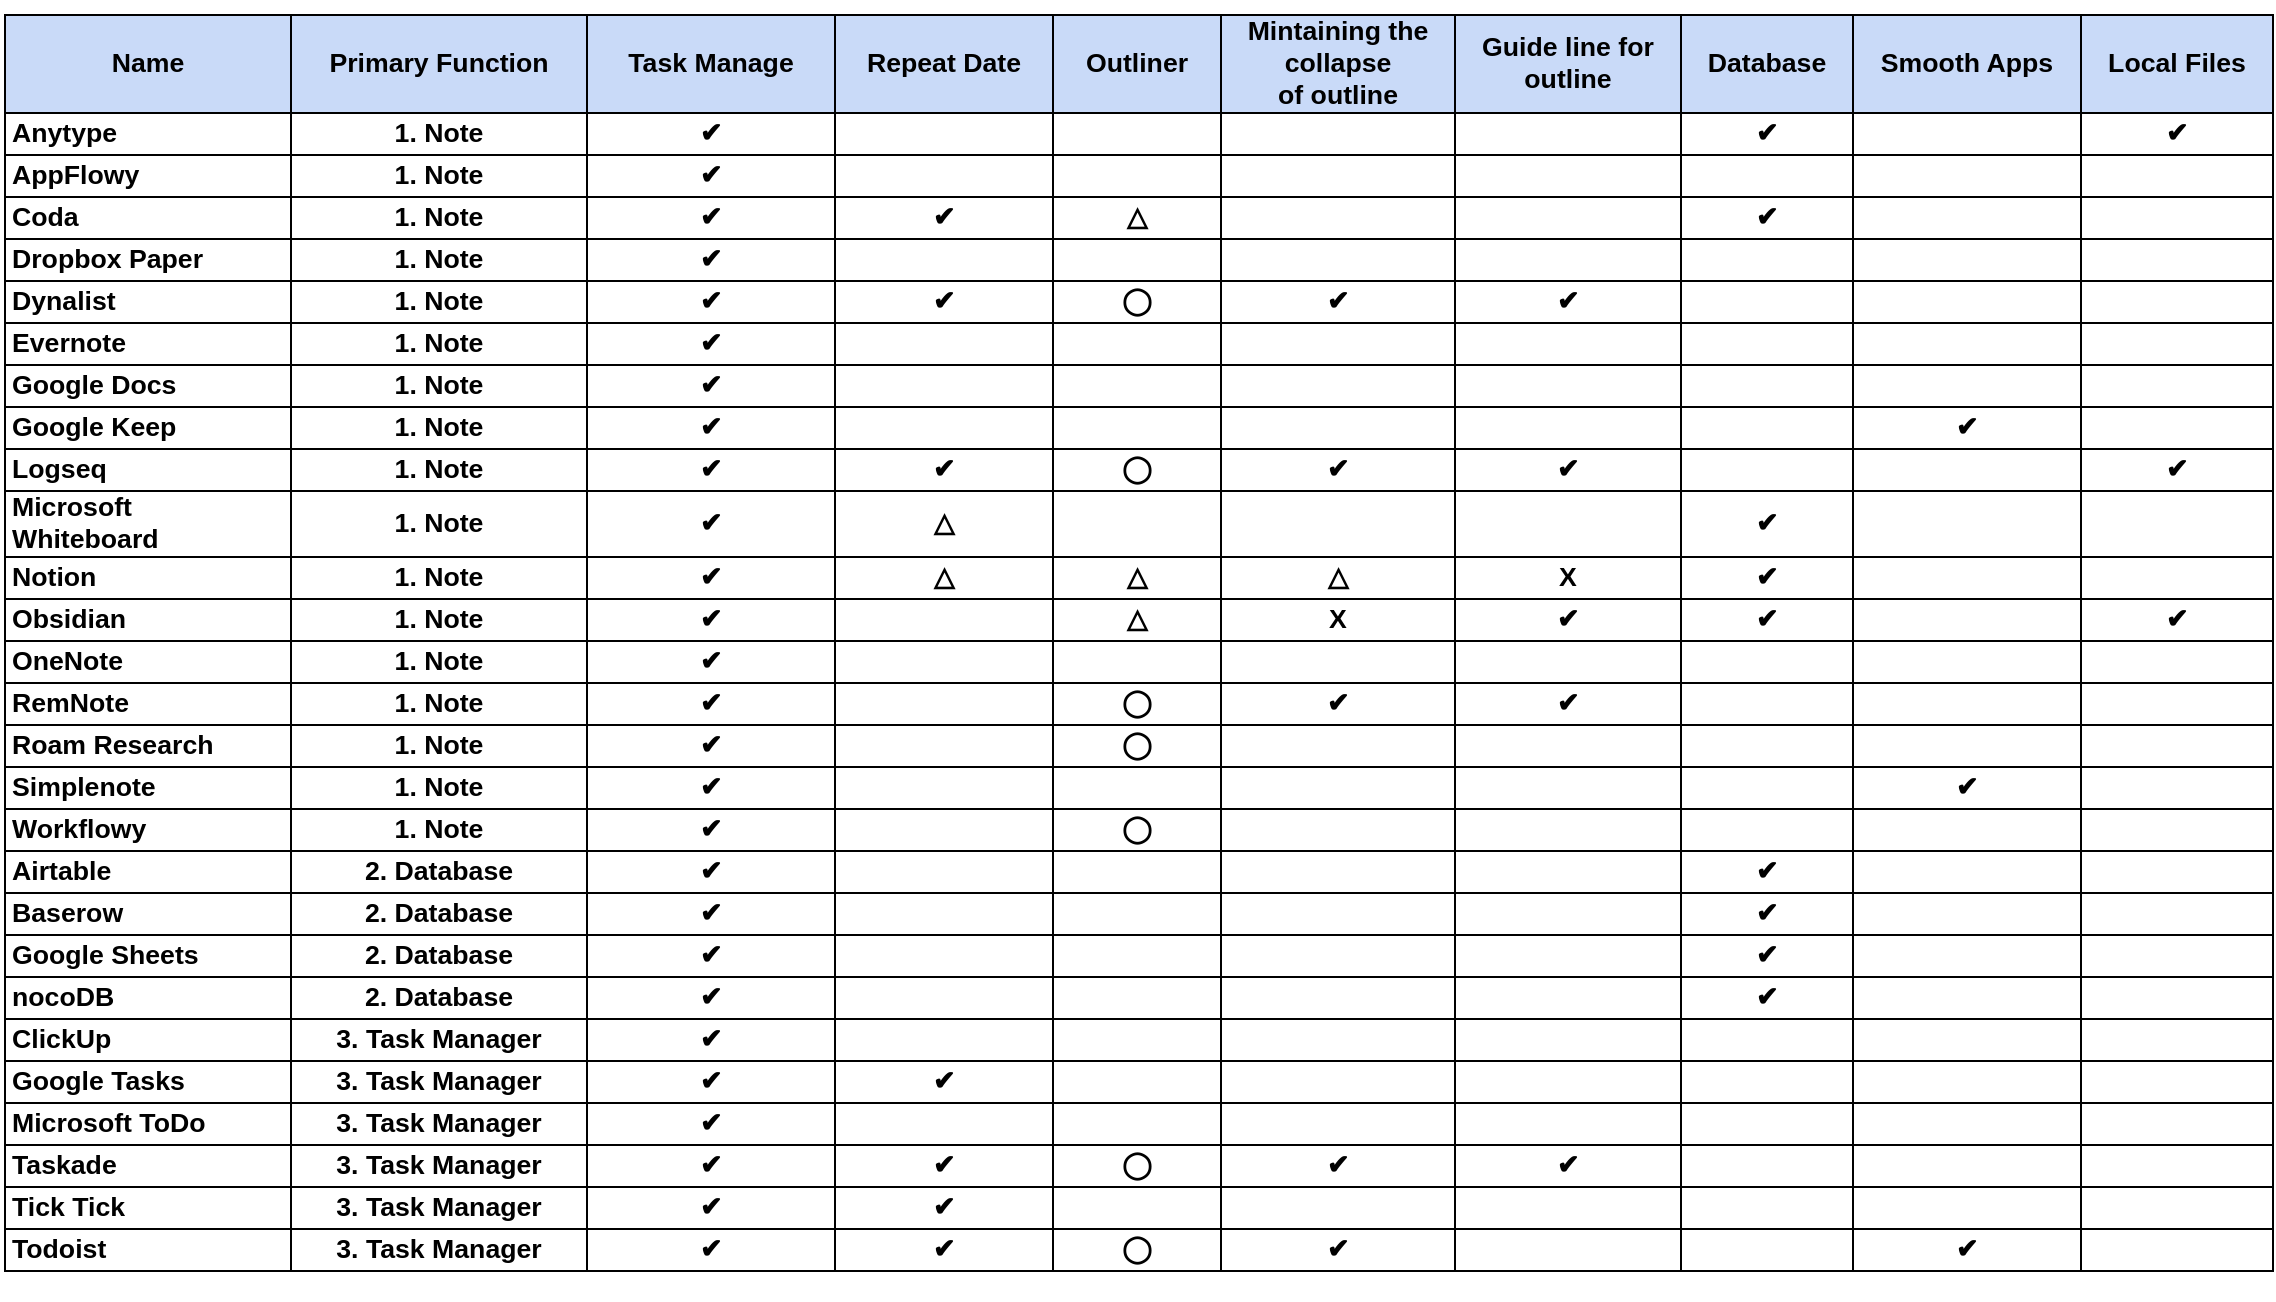 <mxfile>
    <diagram id="LgIXHGWLZbaSbkNVQn-k" name="Page-1">
        <mxGraphModel dx="3465" dy="1948" grid="1" gridSize="10" guides="1" tooltips="1" connect="1" arrows="1" fold="1" page="1" pageScale="1" pageWidth="1169" pageHeight="827" background="#ffffff" math="0" shadow="0">
            <root>
                <mxCell id="0"/>
                <mxCell id="1" parent="0"/>
                <mxCell id="6" value="&lt;table data-sheets-baot=&quot;1&quot; data-sheets-root=&quot;1&quot; style=&quot;table-layout:fixed;font-size:10pt;font-family:Arial;width:0px;border-collapse:collapse;border:none&quot; border=&quot;1&quot; dir=&quot;ltr&quot; cellpadding=&quot;0&quot; cellspacing=&quot;0&quot; xmlns=&quot;http://www.w3.org/1999/xhtml&quot;&gt;&lt;colgroup&gt;&lt;col width=&quot;143&quot;&gt;&lt;col width=&quot;148&quot;&gt;&lt;col width=&quot;124&quot;&gt;&lt;col width=&quot;109&quot;&gt;&lt;col width=&quot;84&quot;&gt;&lt;col width=&quot;117&quot;&gt;&lt;col width=&quot;113&quot;&gt;&lt;col width=&quot;86&quot;&gt;&lt;col width=&quot;114&quot;&gt;&lt;col width=&quot;96&quot;&gt;&lt;/colgroup&gt;&lt;tbody&gt;&lt;tr style=&quot;height:21px;&quot;&gt;&lt;td style=&quot;border-top:1px solid #000000;border-right:1px solid #000000;border-bottom:1px solid #000000;border-left:1px solid #000000;overflow:hidden;padding:0px 3px 0px 3px;vertical-align:middle;background-color:#c9daf8;font-weight:bold;text-align:center;&quot;&gt;Name&lt;/td&gt;&lt;td style=&quot;border-top:1px solid #000000;border-right:1px solid #000000;border-bottom:1px solid #000000;overflow:hidden;padding:0px 3px 0px 3px;vertical-align:middle;background-color:#c9daf8;font-weight:bold;text-align:center;&quot;&gt;Primary Function&lt;/td&gt;&lt;td style=&quot;border-top:1px solid #000000;border-right:1px solid #000000;border-bottom:1px solid #000000;overflow:hidden;padding:0px 3px 0px 3px;vertical-align:middle;background-color:#c9daf8;font-weight:bold;text-align:center;&quot;&gt;Task Manage&lt;/td&gt;&lt;td style=&quot;border-top:1px solid #000000;border-right:1px solid #000000;border-bottom:1px solid #000000;overflow:hidden;padding:0px 3px 0px 3px;vertical-align:middle;background-color:#c9daf8;font-weight:bold;text-align:center;&quot;&gt;Repeat Date&lt;/td&gt;&lt;td style=&quot;border-top:1px solid #000000;border-right:1px solid #000000;border-bottom:1px solid #000000;overflow:hidden;padding:0px 3px 0px 3px;vertical-align:middle;background-color:#c9daf8;font-weight:bold;text-align:center;&quot;&gt;Outliner&lt;/td&gt;&lt;td style=&quot;border-top: 1px solid rgb(0, 0, 0); border-right: 1px solid rgb(0, 0, 0); border-bottom: 1px solid rgb(0, 0, 0); overflow: hidden; padding: 0px 3px; vertical-align: middle; background-color: rgb(201, 218, 248); font-weight: bold; overflow-wrap: break-word; text-align: center;&quot;&gt;Mintaining the collapse&lt;br&gt;of outline&lt;/td&gt;&lt;td style=&quot;border-top: 1px solid rgb(0, 0, 0); border-right: 1px solid rgb(0, 0, 0); border-bottom: 1px solid rgb(0, 0, 0); overflow: hidden; padding: 0px 3px; vertical-align: middle; background-color: rgb(201, 218, 248); font-weight: bold; overflow-wrap: break-word; text-align: center;&quot;&gt;Guide line for outline&lt;/td&gt;&lt;td style=&quot;border-top:1px solid #000000;border-right:1px solid #000000;border-bottom:1px solid #000000;overflow:hidden;padding:0px 3px 0px 3px;vertical-align:middle;background-color:#c9daf8;font-weight:bold;text-align:center;&quot;&gt;Database&lt;/td&gt;&lt;td style=&quot;border-top:1px solid #000000;border-right:1px solid #000000;border-bottom:1px solid #000000;overflow:hidden;padding:0px 3px 0px 3px;vertical-align:middle;background-color:#c9daf8;font-weight:bold;text-align:center;&quot;&gt;Smooth Apps&lt;/td&gt;&lt;td style=&quot;border-top:1px solid #000000;border-right:1px solid #000000;border-bottom:1px solid #000000;overflow:hidden;padding:0px 3px 0px 3px;vertical-align:middle;background-color:#c9daf8;font-weight:bold;text-align:center;&quot;&gt;Local Files&lt;/td&gt;&lt;/tr&gt;&lt;tr style=&quot;height:21px;&quot;&gt;&lt;td style=&quot;border-right:1px solid #000000;border-bottom:1px solid #000000;border-left:1px solid #000000;overflow:hidden;padding:0px 3px 0px 3px;vertical-align:middle;font-weight:bold;&quot;&gt;Anytype&lt;/td&gt;&lt;td style=&quot;border-right:1px solid #000000;border-bottom:1px solid #000000;overflow:hidden;padding:0px 3px 0px 3px;vertical-align:middle;font-weight:bold;text-align:center;&quot;&gt;1. Note&lt;/td&gt;&lt;td style=&quot;border-right:1px solid #000000;border-bottom:1px solid #000000;overflow:hidden;padding:0px 3px 0px 3px;vertical-align:middle;font-weight:bold;text-align:center;&quot;&gt;✔&lt;/td&gt;&lt;td style=&quot;border-right:1px solid #000000;border-bottom:1px solid #000000;overflow:hidden;padding:0px 3px 0px 3px;vertical-align:middle;&quot;&gt;&lt;/td&gt;&lt;td style=&quot;border-right:1px solid #000000;border-bottom:1px solid #000000;overflow:hidden;padding:0px 3px 0px 3px;vertical-align:middle;&quot;&gt;&lt;/td&gt;&lt;td style=&quot;border-right:1px solid #000000;border-bottom:1px solid #000000;overflow:hidden;padding:0px 3px 0px 3px;vertical-align:middle;&quot;&gt;&lt;/td&gt;&lt;td style=&quot;border-right:1px solid #000000;border-bottom:1px solid #000000;overflow:hidden;padding:0px 3px 0px 3px;vertical-align:middle;&quot;&gt;&lt;/td&gt;&lt;td style=&quot;border-right:1px solid #000000;border-bottom:1px solid #000000;overflow:hidden;padding:0px 3px 0px 3px;vertical-align:middle;font-weight:bold;text-align:center;&quot;&gt;✔&lt;/td&gt;&lt;td style=&quot;border-right:1px solid #000000;border-bottom:1px solid #000000;overflow:hidden;padding:0px 3px 0px 3px;vertical-align:middle;&quot;&gt;&lt;/td&gt;&lt;td style=&quot;border-right:1px solid #000000;border-bottom:1px solid #000000;overflow:hidden;padding:0px 3px 0px 3px;vertical-align:middle;font-weight:bold;text-align:center;&quot;&gt;✔&lt;/td&gt;&lt;/tr&gt;&lt;tr style=&quot;height:21px;&quot;&gt;&lt;td style=&quot;border-right:1px solid #000000;border-bottom:1px solid #000000;border-left:1px solid #000000;overflow:hidden;padding:0px 3px 0px 3px;vertical-align:middle;font-weight:bold;&quot;&gt;AppFlowy&lt;/td&gt;&lt;td style=&quot;border-right:1px solid #000000;border-bottom:1px solid #000000;overflow:hidden;padding:0px 3px 0px 3px;vertical-align:middle;font-weight:bold;text-align:center;&quot;&gt;1. Note&lt;/td&gt;&lt;td style=&quot;border-right:1px solid #000000;border-bottom:1px solid #000000;overflow:hidden;padding:0px 3px 0px 3px;vertical-align:middle;font-weight:bold;text-align:center;&quot;&gt;✔&lt;/td&gt;&lt;td style=&quot;border-right:1px solid #000000;border-bottom:1px solid #000000;overflow:hidden;padding:0px 3px 0px 3px;vertical-align:middle;&quot;&gt;&lt;/td&gt;&lt;td style=&quot;border-right:1px solid #000000;border-bottom:1px solid #000000;overflow:hidden;padding:0px 3px 0px 3px;vertical-align:middle;&quot;&gt;&lt;/td&gt;&lt;td style=&quot;border-right:1px solid #000000;border-bottom:1px solid #000000;overflow:hidden;padding:0px 3px 0px 3px;vertical-align:middle;&quot;&gt;&lt;/td&gt;&lt;td style=&quot;border-right:1px solid #000000;border-bottom:1px solid #000000;overflow:hidden;padding:0px 3px 0px 3px;vertical-align:middle;&quot;&gt;&lt;/td&gt;&lt;td style=&quot;border-right:1px solid #000000;border-bottom:1px solid #000000;overflow:hidden;padding:0px 3px 0px 3px;vertical-align:middle;&quot;&gt;&lt;/td&gt;&lt;td style=&quot;border-right:1px solid #000000;border-bottom:1px solid #000000;overflow:hidden;padding:0px 3px 0px 3px;vertical-align:middle;&quot;&gt;&lt;/td&gt;&lt;td style=&quot;border-right:1px solid #000000;border-bottom:1px solid #000000;overflow:hidden;padding:0px 3px 0px 3px;vertical-align:middle;&quot;&gt;&lt;/td&gt;&lt;/tr&gt;&lt;tr style=&quot;height:21px;&quot;&gt;&lt;td style=&quot;border-right:1px solid #000000;border-bottom:1px solid #000000;border-left:1px solid #000000;overflow:hidden;padding:0px 3px 0px 3px;vertical-align:middle;font-weight:bold;&quot;&gt;Coda&lt;/td&gt;&lt;td style=&quot;border-right:1px solid #000000;border-bottom:1px solid #000000;overflow:hidden;padding:0px 3px 0px 3px;vertical-align:middle;font-weight:bold;text-align:center;&quot;&gt;1. Note&lt;/td&gt;&lt;td style=&quot;border-right:1px solid #000000;border-bottom:1px solid #000000;overflow:hidden;padding:0px 3px 0px 3px;vertical-align:middle;font-weight:bold;text-align:center;&quot;&gt;✔&lt;/td&gt;&lt;td style=&quot;border-right:1px solid #000000;border-bottom:1px solid #000000;overflow:hidden;padding:0px 3px 0px 3px;vertical-align:middle;font-weight:bold;text-align:center;&quot;&gt;✔&lt;/td&gt;&lt;td style=&quot;border-right:1px solid #000000;border-bottom:1px solid #000000;overflow:hidden;padding:0px 3px 0px 3px;vertical-align:middle;font-weight:bold;text-align:center;&quot;&gt;△&lt;/td&gt;&lt;td style=&quot;border-right:1px solid #000000;border-bottom:1px solid #000000;overflow:hidden;padding:0px 3px 0px 3px;vertical-align:middle;&quot;&gt;&lt;/td&gt;&lt;td style=&quot;border-right:1px solid #000000;border-bottom:1px solid #000000;overflow:hidden;padding:0px 3px 0px 3px;vertical-align:middle;&quot;&gt;&lt;/td&gt;&lt;td style=&quot;border-right:1px solid #000000;border-bottom:1px solid #000000;overflow:hidden;padding:0px 3px 0px 3px;vertical-align:middle;font-weight:bold;text-align:center;&quot;&gt;✔&lt;/td&gt;&lt;td style=&quot;border-right:1px solid #000000;border-bottom:1px solid #000000;overflow:hidden;padding:0px 3px 0px 3px;vertical-align:middle;&quot;&gt;&lt;/td&gt;&lt;td style=&quot;border-right:1px solid #000000;border-bottom:1px solid #000000;overflow:hidden;padding:0px 3px 0px 3px;vertical-align:middle;&quot;&gt;&lt;/td&gt;&lt;/tr&gt;&lt;tr style=&quot;height:21px;&quot;&gt;&lt;td style=&quot;border-right:1px solid #000000;border-bottom:1px solid #000000;border-left:1px solid #000000;overflow:hidden;padding:0px 3px 0px 3px;vertical-align:middle;font-weight:bold;&quot;&gt;Dropbox Paper&lt;/td&gt;&lt;td style=&quot;border-right:1px solid #000000;border-bottom:1px solid #000000;overflow:hidden;padding:0px 3px 0px 3px;vertical-align:middle;font-weight:bold;text-align:center;&quot;&gt;1. Note&lt;/td&gt;&lt;td style=&quot;border-right:1px solid #000000;border-bottom:1px solid #000000;overflow:hidden;padding:0px 3px 0px 3px;vertical-align:middle;font-weight:bold;text-align:center;&quot;&gt;✔&lt;/td&gt;&lt;td style=&quot;border-right:1px solid #000000;border-bottom:1px solid #000000;overflow:hidden;padding:0px 3px 0px 3px;vertical-align:middle;&quot;&gt;&lt;/td&gt;&lt;td style=&quot;border-right:1px solid #000000;border-bottom:1px solid #000000;overflow:hidden;padding:0px 3px 0px 3px;vertical-align:middle;&quot;&gt;&lt;/td&gt;&lt;td style=&quot;border-right:1px solid #000000;border-bottom:1px solid #000000;overflow:hidden;padding:0px 3px 0px 3px;vertical-align:middle;&quot;&gt;&lt;/td&gt;&lt;td style=&quot;border-right:1px solid #000000;border-bottom:1px solid #000000;overflow:hidden;padding:0px 3px 0px 3px;vertical-align:middle;&quot;&gt;&lt;/td&gt;&lt;td style=&quot;border-right:1px solid #000000;border-bottom:1px solid #000000;overflow:hidden;padding:0px 3px 0px 3px;vertical-align:middle;&quot;&gt;&lt;/td&gt;&lt;td style=&quot;border-right:1px solid #000000;border-bottom:1px solid #000000;overflow:hidden;padding:0px 3px 0px 3px;vertical-align:middle;&quot;&gt;&lt;/td&gt;&lt;td style=&quot;border-right:1px solid #000000;border-bottom:1px solid #000000;overflow:hidden;padding:0px 3px 0px 3px;vertical-align:middle;&quot;&gt;&lt;/td&gt;&lt;/tr&gt;&lt;tr style=&quot;height:21px;&quot;&gt;&lt;td style=&quot;border-right:1px solid #000000;border-bottom:1px solid #000000;border-left:1px solid #000000;overflow:hidden;padding:0px 3px 0px 3px;vertical-align:middle;font-weight:bold;&quot;&gt;Dynalist&lt;/td&gt;&lt;td style=&quot;border-right:1px solid #000000;border-bottom:1px solid #000000;overflow:hidden;padding:0px 3px 0px 3px;vertical-align:middle;font-weight:bold;text-align:center;&quot;&gt;1. Note&lt;/td&gt;&lt;td style=&quot;border-right:1px solid #000000;border-bottom:1px solid #000000;overflow:hidden;padding:0px 3px 0px 3px;vertical-align:middle;font-weight:bold;text-align:center;&quot;&gt;✔&lt;/td&gt;&lt;td style=&quot;border-right:1px solid #000000;border-bottom:1px solid #000000;overflow:hidden;padding:0px 3px 0px 3px;vertical-align:middle;font-weight:bold;text-align:center;&quot;&gt;✔&lt;/td&gt;&lt;td style=&quot;border-right:1px solid #000000;border-bottom:1px solid #000000;overflow:hidden;padding:0px 3px 0px 3px;vertical-align:middle;font-weight:bold;text-align:center;&quot;&gt;◯&lt;/td&gt;&lt;td style=&quot;border-right:1px solid #000000;border-bottom:1px solid #000000;overflow:hidden;padding:0px 3px 0px 3px;vertical-align:middle;font-weight:bold;text-align:center;&quot;&gt;✔&lt;/td&gt;&lt;td style=&quot;border-right:1px solid #000000;border-bottom:1px solid #000000;overflow:hidden;padding:0px 3px 0px 3px;vertical-align:middle;font-weight:bold;text-align:center;&quot;&gt;✔&lt;/td&gt;&lt;td style=&quot;border-right:1px solid #000000;border-bottom:1px solid #000000;overflow:hidden;padding:0px 3px 0px 3px;vertical-align:middle;&quot;&gt;&lt;/td&gt;&lt;td style=&quot;border-right:1px solid #000000;border-bottom:1px solid #000000;overflow:hidden;padding:0px 3px 0px 3px;vertical-align:middle;&quot;&gt;&lt;/td&gt;&lt;td style=&quot;border-right:1px solid #000000;border-bottom:1px solid #000000;overflow:hidden;padding:0px 3px 0px 3px;vertical-align:middle;&quot;&gt;&lt;/td&gt;&lt;/tr&gt;&lt;tr style=&quot;height:21px;&quot;&gt;&lt;td style=&quot;border-right:1px solid #000000;border-bottom:1px solid #000000;border-left:1px solid #000000;overflow:hidden;padding:0px 3px 0px 3px;vertical-align:middle;font-weight:bold;&quot;&gt;Evernote&lt;/td&gt;&lt;td style=&quot;border-right:1px solid #000000;border-bottom:1px solid #000000;overflow:hidden;padding:0px 3px 0px 3px;vertical-align:middle;font-weight:bold;text-align:center;&quot;&gt;1. Note&lt;/td&gt;&lt;td style=&quot;border-right:1px solid #000000;border-bottom:1px solid #000000;overflow:hidden;padding:0px 3px 0px 3px;vertical-align:middle;font-weight:bold;text-align:center;&quot;&gt;✔&lt;/td&gt;&lt;td style=&quot;border-right:1px solid #000000;border-bottom:1px solid #000000;overflow:hidden;padding:0px 3px 0px 3px;vertical-align:middle;&quot;&gt;&lt;/td&gt;&lt;td style=&quot;border-right:1px solid #000000;border-bottom:1px solid #000000;overflow:hidden;padding:0px 3px 0px 3px;vertical-align:middle;&quot;&gt;&lt;/td&gt;&lt;td style=&quot;border-right:1px solid #000000;border-bottom:1px solid #000000;overflow:hidden;padding:0px 3px 0px 3px;vertical-align:middle;&quot;&gt;&lt;/td&gt;&lt;td style=&quot;border-right:1px solid #000000;border-bottom:1px solid #000000;overflow:hidden;padding:0px 3px 0px 3px;vertical-align:middle;&quot;&gt;&lt;/td&gt;&lt;td style=&quot;border-right:1px solid #000000;border-bottom:1px solid #000000;overflow:hidden;padding:0px 3px 0px 3px;vertical-align:middle;&quot;&gt;&lt;/td&gt;&lt;td style=&quot;border-right:1px solid #000000;border-bottom:1px solid #000000;overflow:hidden;padding:0px 3px 0px 3px;vertical-align:middle;&quot;&gt;&lt;/td&gt;&lt;td style=&quot;border-right:1px solid #000000;border-bottom:1px solid #000000;overflow:hidden;padding:0px 3px 0px 3px;vertical-align:middle;&quot;&gt;&lt;/td&gt;&lt;/tr&gt;&lt;tr style=&quot;height:21px;&quot;&gt;&lt;td style=&quot;border-right:1px solid #000000;border-bottom:1px solid #000000;border-left:1px solid #000000;overflow:hidden;padding:0px 3px 0px 3px;vertical-align:middle;font-weight:bold;&quot;&gt;Google Docs&lt;/td&gt;&lt;td style=&quot;border-right:1px solid #000000;border-bottom:1px solid #000000;overflow:hidden;padding:0px 3px 0px 3px;vertical-align:middle;font-weight:bold;text-align:center;&quot;&gt;1. Note&lt;/td&gt;&lt;td style=&quot;border-right:1px solid #000000;border-bottom:1px solid #000000;overflow:hidden;padding:0px 3px 0px 3px;vertical-align:middle;font-weight:bold;text-align:center;&quot;&gt;✔&lt;/td&gt;&lt;td style=&quot;border-right:1px solid #000000;border-bottom:1px solid #000000;overflow:hidden;padding:0px 3px 0px 3px;vertical-align:middle;&quot;&gt;&lt;/td&gt;&lt;td style=&quot;border-right:1px solid #000000;border-bottom:1px solid #000000;overflow:hidden;padding:0px 3px 0px 3px;vertical-align:middle;&quot;&gt;&lt;/td&gt;&lt;td style=&quot;border-right:1px solid #000000;border-bottom:1px solid #000000;overflow:hidden;padding:0px 3px 0px 3px;vertical-align:middle;&quot;&gt;&lt;/td&gt;&lt;td style=&quot;border-right:1px solid #000000;border-bottom:1px solid #000000;overflow:hidden;padding:0px 3px 0px 3px;vertical-align:middle;&quot;&gt;&lt;/td&gt;&lt;td style=&quot;border-right:1px solid #000000;border-bottom:1px solid #000000;overflow:hidden;padding:0px 3px 0px 3px;vertical-align:middle;&quot;&gt;&lt;/td&gt;&lt;td style=&quot;border-right:1px solid #000000;border-bottom:1px solid #000000;overflow:hidden;padding:0px 3px 0px 3px;vertical-align:middle;&quot;&gt;&lt;/td&gt;&lt;td style=&quot;border-right:1px solid #000000;border-bottom:1px solid #000000;overflow:hidden;padding:0px 3px 0px 3px;vertical-align:middle;&quot;&gt;&lt;/td&gt;&lt;/tr&gt;&lt;tr style=&quot;height:21px;&quot;&gt;&lt;td style=&quot;border-right:1px solid #000000;border-bottom:1px solid #000000;border-left:1px solid #000000;overflow:hidden;padding:0px 3px 0px 3px;vertical-align:middle;font-weight:bold;&quot;&gt;Google Keep&lt;/td&gt;&lt;td style=&quot;border-right:1px solid #000000;border-bottom:1px solid #000000;overflow:hidden;padding:0px 3px 0px 3px;vertical-align:middle;font-weight:bold;text-align:center;&quot;&gt;1. Note&lt;/td&gt;&lt;td style=&quot;border-right:1px solid #000000;border-bottom:1px solid #000000;overflow:hidden;padding:0px 3px 0px 3px;vertical-align:middle;font-weight:bold;text-align:center;&quot;&gt;✔&lt;/td&gt;&lt;td style=&quot;border-right:1px solid #000000;border-bottom:1px solid #000000;overflow:hidden;padding:0px 3px 0px 3px;vertical-align:middle;&quot;&gt;&lt;/td&gt;&lt;td style=&quot;border-right:1px solid #000000;border-bottom:1px solid #000000;overflow:hidden;padding:0px 3px 0px 3px;vertical-align:middle;&quot;&gt;&lt;/td&gt;&lt;td style=&quot;border-right:1px solid #000000;border-bottom:1px solid #000000;overflow:hidden;padding:0px 3px 0px 3px;vertical-align:middle;&quot;&gt;&lt;/td&gt;&lt;td style=&quot;border-right:1px solid #000000;border-bottom:1px solid #000000;overflow:hidden;padding:0px 3px 0px 3px;vertical-align:middle;&quot;&gt;&lt;/td&gt;&lt;td style=&quot;border-right:1px solid #000000;border-bottom:1px solid #000000;overflow:hidden;padding:0px 3px 0px 3px;vertical-align:middle;&quot;&gt;&lt;/td&gt;&lt;td style=&quot;border-right:1px solid #000000;border-bottom:1px solid #000000;overflow:hidden;padding:0px 3px 0px 3px;vertical-align:middle;font-weight:bold;text-align:center;&quot;&gt;✔&lt;/td&gt;&lt;td style=&quot;border-right:1px solid #000000;border-bottom:1px solid #000000;overflow:hidden;padding:0px 3px 0px 3px;vertical-align:middle;&quot;&gt;&lt;/td&gt;&lt;/tr&gt;&lt;tr style=&quot;height:21px;&quot;&gt;&lt;td style=&quot;border-right:1px solid #000000;border-bottom:1px solid #000000;border-left:1px solid #000000;overflow:hidden;padding:0px 3px 0px 3px;vertical-align:middle;font-weight:bold;&quot;&gt;Logseq&lt;/td&gt;&lt;td style=&quot;border-right:1px solid #000000;border-bottom:1px solid #000000;overflow:hidden;padding:0px 3px 0px 3px;vertical-align:middle;font-weight:bold;text-align:center;&quot;&gt;1. Note&lt;/td&gt;&lt;td style=&quot;border-right:1px solid #000000;border-bottom:1px solid #000000;overflow:hidden;padding:0px 3px 0px 3px;vertical-align:middle;font-weight:bold;text-align:center;&quot;&gt;✔&lt;/td&gt;&lt;td style=&quot;border-right:1px solid #000000;border-bottom:1px solid #000000;overflow:hidden;padding:0px 3px 0px 3px;vertical-align:middle;font-weight:bold;text-align:center;&quot;&gt;✔&lt;/td&gt;&lt;td style=&quot;border-right:1px solid #000000;border-bottom:1px solid #000000;overflow:hidden;padding:0px 3px 0px 3px;vertical-align:middle;font-weight:bold;text-align:center;&quot;&gt;◯&lt;/td&gt;&lt;td style=&quot;border-right:1px solid #000000;border-bottom:1px solid #000000;overflow:hidden;padding:0px 3px 0px 3px;vertical-align:middle;font-weight:bold;text-align:center;&quot;&gt;✔&lt;/td&gt;&lt;td style=&quot;border-right:1px solid #000000;border-bottom:1px solid #000000;overflow:hidden;padding:0px 3px 0px 3px;vertical-align:middle;font-weight:bold;text-align:center;&quot;&gt;✔&lt;/td&gt;&lt;td style=&quot;border-right:1px solid #000000;border-bottom:1px solid #000000;overflow:hidden;padding:0px 3px 0px 3px;vertical-align:middle;&quot;&gt;&lt;/td&gt;&lt;td style=&quot;border-right:1px solid #000000;border-bottom:1px solid #000000;overflow:hidden;padding:0px 3px 0px 3px;vertical-align:middle;&quot;&gt;&lt;/td&gt;&lt;td style=&quot;border-right:1px solid #000000;border-bottom:1px solid #000000;overflow:hidden;padding:0px 3px 0px 3px;vertical-align:middle;font-weight:bold;text-align:center;&quot;&gt;✔&lt;/td&gt;&lt;/tr&gt;&lt;tr style=&quot;height:21px;&quot;&gt;&lt;td style=&quot;border-right:1px solid #000000;border-bottom:1px solid #000000;border-left:1px solid #000000;overflow:hidden;padding:0px 3px 0px 3px;vertical-align:middle;font-weight:bold;&quot;&gt;Microsoft Whiteboard&lt;/td&gt;&lt;td style=&quot;border-right:1px solid #000000;border-bottom:1px solid #000000;overflow:hidden;padding:0px 3px 0px 3px;vertical-align:middle;font-weight:bold;text-align:center;&quot;&gt;1. Note&lt;/td&gt;&lt;td style=&quot;border-right:1px solid #000000;border-bottom:1px solid #000000;overflow:hidden;padding:0px 3px 0px 3px;vertical-align:middle;font-weight:bold;text-align:center;&quot;&gt;✔&lt;/td&gt;&lt;td style=&quot;border-right:1px solid #000000;border-bottom:1px solid #000000;overflow:hidden;padding:0px 3px 0px 3px;vertical-align:middle;font-weight:bold;text-align:center;&quot;&gt;△&lt;/td&gt;&lt;td style=&quot;border-right:1px solid #000000;border-bottom:1px solid #000000;overflow:hidden;padding:0px 3px 0px 3px;vertical-align:middle;&quot;&gt;&lt;/td&gt;&lt;td style=&quot;border-right:1px solid #000000;border-bottom:1px solid #000000;overflow:hidden;padding:0px 3px 0px 3px;vertical-align:middle;&quot;&gt;&lt;/td&gt;&lt;td style=&quot;border-right:1px solid #000000;border-bottom:1px solid #000000;overflow:hidden;padding:0px 3px 0px 3px;vertical-align:middle;&quot;&gt;&lt;/td&gt;&lt;td style=&quot;border-right:1px solid #000000;border-bottom:1px solid #000000;overflow:hidden;padding:0px 3px 0px 3px;vertical-align:middle;font-weight:bold;text-align:center;&quot;&gt;✔&lt;/td&gt;&lt;td style=&quot;border-right:1px solid #000000;border-bottom:1px solid #000000;overflow:hidden;padding:0px 3px 0px 3px;vertical-align:middle;&quot;&gt;&lt;/td&gt;&lt;td style=&quot;border-right:1px solid #000000;border-bottom:1px solid #000000;overflow:hidden;padding:0px 3px 0px 3px;vertical-align:middle;&quot;&gt;&lt;/td&gt;&lt;/tr&gt;&lt;tr style=&quot;height:21px;&quot;&gt;&lt;td style=&quot;border-right:1px solid #000000;border-bottom:1px solid #000000;border-left:1px solid #000000;overflow:hidden;padding:0px 3px 0px 3px;vertical-align:middle;font-weight:bold;&quot;&gt;Notion&lt;/td&gt;&lt;td style=&quot;border-right:1px solid #000000;border-bottom:1px solid #000000;overflow:hidden;padding:0px 3px 0px 3px;vertical-align:middle;font-weight:bold;text-align:center;&quot;&gt;1. Note&lt;/td&gt;&lt;td style=&quot;border-right:1px solid #000000;border-bottom:1px solid #000000;overflow:hidden;padding:0px 3px 0px 3px;vertical-align:middle;font-weight:bold;text-align:center;&quot;&gt;✔&lt;/td&gt;&lt;td style=&quot;border-right:1px solid #000000;border-bottom:1px solid #000000;overflow:hidden;padding:0px 3px 0px 3px;vertical-align:middle;font-weight:bold;text-align:center;&quot;&gt;△&lt;/td&gt;&lt;td style=&quot;border-right:1px solid #000000;border-bottom:1px solid #000000;overflow:hidden;padding:0px 3px 0px 3px;vertical-align:middle;font-weight:bold;text-align:center;&quot;&gt;△&lt;/td&gt;&lt;td style=&quot;border-right:1px solid #000000;border-bottom:1px solid #000000;overflow:hidden;padding:0px 3px 0px 3px;vertical-align:middle;font-weight:bold;text-align:center;&quot;&gt;△&lt;/td&gt;&lt;td style=&quot;border-right:1px solid #000000;border-bottom:1px solid #000000;overflow:hidden;padding:0px 3px 0px 3px;vertical-align:middle;font-weight:bold;text-align:center;&quot;&gt;X&lt;/td&gt;&lt;td style=&quot;border-right:1px solid #000000;border-bottom:1px solid #000000;overflow:hidden;padding:0px 3px 0px 3px;vertical-align:middle;font-weight:bold;text-align:center;&quot;&gt;✔&lt;/td&gt;&lt;td style=&quot;border-right:1px solid #000000;border-bottom:1px solid #000000;overflow:hidden;padding:0px 3px 0px 3px;vertical-align:middle;&quot;&gt;&lt;/td&gt;&lt;td style=&quot;border-right:1px solid #000000;border-bottom:1px solid #000000;overflow:hidden;padding:0px 3px 0px 3px;vertical-align:middle;&quot;&gt;&lt;/td&gt;&lt;/tr&gt;&lt;tr style=&quot;height:21px;&quot;&gt;&lt;td style=&quot;border-right:1px solid #000000;border-bottom:1px solid #000000;border-left:1px solid #000000;overflow:hidden;padding:0px 3px 0px 3px;vertical-align:middle;font-weight:bold;&quot;&gt;Obsidian&lt;/td&gt;&lt;td style=&quot;border-right:1px solid #000000;border-bottom:1px solid #000000;overflow:hidden;padding:0px 3px 0px 3px;vertical-align:middle;font-weight:bold;text-align:center;&quot;&gt;1. Note&lt;/td&gt;&lt;td style=&quot;border-right:1px solid #000000;border-bottom:1px solid #000000;overflow:hidden;padding:0px 3px 0px 3px;vertical-align:middle;font-weight:bold;text-align:center;&quot;&gt;✔&lt;/td&gt;&lt;td style=&quot;border-right:1px solid #000000;border-bottom:1px solid #000000;overflow:hidden;padding:0px 3px 0px 3px;vertical-align:middle;&quot;&gt;&lt;/td&gt;&lt;td style=&quot;border-right:1px solid #000000;border-bottom:1px solid #000000;overflow:hidden;padding:0px 3px 0px 3px;vertical-align:middle;font-weight:bold;text-align:center;&quot;&gt;△&lt;/td&gt;&lt;td style=&quot;border-right:1px solid #000000;border-bottom:1px solid #000000;overflow:hidden;padding:0px 3px 0px 3px;vertical-align:middle;font-weight:bold;text-align:center;&quot;&gt;X&lt;/td&gt;&lt;td style=&quot;border-right:1px solid #000000;border-bottom:1px solid #000000;overflow:hidden;padding:0px 3px 0px 3px;vertical-align:middle;font-weight:bold;text-align:center;&quot;&gt;✔&lt;/td&gt;&lt;td style=&quot;border-right:1px solid #000000;border-bottom:1px solid #000000;overflow:hidden;padding:0px 3px 0px 3px;vertical-align:middle;font-weight:bold;text-align:center;&quot;&gt;✔&lt;/td&gt;&lt;td style=&quot;border-right:1px solid #000000;border-bottom:1px solid #000000;overflow:hidden;padding:0px 3px 0px 3px;vertical-align:middle;&quot;&gt;&lt;/td&gt;&lt;td style=&quot;border-right:1px solid #000000;border-bottom:1px solid #000000;overflow:hidden;padding:0px 3px 0px 3px;vertical-align:middle;font-weight:bold;text-align:center;&quot;&gt;✔&lt;/td&gt;&lt;/tr&gt;&lt;tr style=&quot;height:21px;&quot;&gt;&lt;td style=&quot;border-right:1px solid #000000;border-bottom:1px solid #000000;border-left:1px solid #000000;overflow:hidden;padding:0px 3px 0px 3px;vertical-align:middle;font-weight:bold;&quot;&gt;OneNote&lt;/td&gt;&lt;td style=&quot;border-right:1px solid #000000;border-bottom:1px solid #000000;overflow:hidden;padding:0px 3px 0px 3px;vertical-align:middle;font-weight:bold;text-align:center;&quot;&gt;1. Note&lt;/td&gt;&lt;td style=&quot;border-right:1px solid #000000;border-bottom:1px solid #000000;overflow:hidden;padding:0px 3px 0px 3px;vertical-align:middle;font-weight:bold;text-align:center;&quot;&gt;✔&lt;/td&gt;&lt;td style=&quot;border-right:1px solid #000000;border-bottom:1px solid #000000;overflow:hidden;padding:0px 3px 0px 3px;vertical-align:middle;&quot;&gt;&lt;/td&gt;&lt;td style=&quot;border-right:1px solid #000000;border-bottom:1px solid #000000;overflow:hidden;padding:0px 3px 0px 3px;vertical-align:middle;&quot;&gt;&lt;/td&gt;&lt;td style=&quot;border-right:1px solid #000000;border-bottom:1px solid #000000;overflow:hidden;padding:0px 3px 0px 3px;vertical-align:middle;&quot;&gt;&lt;/td&gt;&lt;td style=&quot;border-right:1px solid #000000;border-bottom:1px solid #000000;overflow:hidden;padding:0px 3px 0px 3px;vertical-align:middle;&quot;&gt;&lt;/td&gt;&lt;td style=&quot;border-right:1px solid #000000;border-bottom:1px solid #000000;overflow:hidden;padding:0px 3px 0px 3px;vertical-align:middle;&quot;&gt;&lt;/td&gt;&lt;td style=&quot;border-right:1px solid #000000;border-bottom:1px solid #000000;overflow:hidden;padding:0px 3px 0px 3px;vertical-align:middle;&quot;&gt;&lt;/td&gt;&lt;td style=&quot;border-right:1px solid #000000;border-bottom:1px solid #000000;overflow:hidden;padding:0px 3px 0px 3px;vertical-align:middle;&quot;&gt;&lt;/td&gt;&lt;/tr&gt;&lt;tr style=&quot;height:21px;&quot;&gt;&lt;td style=&quot;border-right:1px solid #000000;border-bottom:1px solid #000000;border-left:1px solid #000000;overflow:hidden;padding:0px 3px 0px 3px;vertical-align:middle;font-weight:bold;&quot;&gt;RemNote&lt;/td&gt;&lt;td style=&quot;border-right:1px solid #000000;border-bottom:1px solid #000000;overflow:hidden;padding:0px 3px 0px 3px;vertical-align:middle;font-weight:bold;text-align:center;&quot;&gt;1. Note&lt;/td&gt;&lt;td style=&quot;border-right:1px solid #000000;border-bottom:1px solid #000000;overflow:hidden;padding:0px 3px 0px 3px;vertical-align:middle;font-weight:bold;text-align:center;&quot;&gt;✔&lt;/td&gt;&lt;td style=&quot;border-right:1px solid #000000;border-bottom:1px solid #000000;overflow:hidden;padding:0px 3px 0px 3px;vertical-align:middle;&quot;&gt;&lt;/td&gt;&lt;td style=&quot;border-right:1px solid #000000;border-bottom:1px solid #000000;overflow:hidden;padding:0px 3px 0px 3px;vertical-align:middle;font-weight:bold;text-align:center;&quot;&gt;◯&lt;/td&gt;&lt;td style=&quot;border-right:1px solid #000000;border-bottom:1px solid #000000;overflow:hidden;padding:0px 3px 0px 3px;vertical-align:middle;font-weight:bold;text-align:center;&quot;&gt;✔&lt;/td&gt;&lt;td style=&quot;border-right:1px solid #000000;border-bottom:1px solid #000000;overflow:hidden;padding:0px 3px 0px 3px;vertical-align:middle;font-weight:bold;text-align:center;&quot;&gt;✔&lt;/td&gt;&lt;td style=&quot;border-right:1px solid #000000;border-bottom:1px solid #000000;overflow:hidden;padding:0px 3px 0px 3px;vertical-align:middle;&quot;&gt;&lt;/td&gt;&lt;td style=&quot;border-right:1px solid #000000;border-bottom:1px solid #000000;overflow:hidden;padding:0px 3px 0px 3px;vertical-align:middle;&quot;&gt;&lt;/td&gt;&lt;td style=&quot;border-right:1px solid #000000;border-bottom:1px solid #000000;overflow:hidden;padding:0px 3px 0px 3px;vertical-align:middle;&quot;&gt;&lt;/td&gt;&lt;/tr&gt;&lt;tr style=&quot;height:21px;&quot;&gt;&lt;td style=&quot;border-right:1px solid #000000;border-bottom:1px solid #000000;border-left:1px solid #000000;overflow:hidden;padding:0px 3px 0px 3px;vertical-align:middle;font-weight:bold;&quot;&gt;Roam Research&lt;/td&gt;&lt;td style=&quot;border-right:1px solid #000000;border-bottom:1px solid #000000;overflow:hidden;padding:0px 3px 0px 3px;vertical-align:middle;font-weight:bold;text-align:center;&quot;&gt;1. Note&lt;/td&gt;&lt;td style=&quot;border-right:1px solid #000000;border-bottom:1px solid #000000;overflow:hidden;padding:0px 3px 0px 3px;vertical-align:middle;font-weight:bold;text-align:center;&quot;&gt;✔&lt;/td&gt;&lt;td style=&quot;border-right:1px solid #000000;border-bottom:1px solid #000000;overflow:hidden;padding:0px 3px 0px 3px;vertical-align:middle;&quot;&gt;&lt;/td&gt;&lt;td style=&quot;border-right:1px solid #000000;border-bottom:1px solid #000000;overflow:hidden;padding:0px 3px 0px 3px;vertical-align:middle;font-weight:bold;text-align:center;&quot;&gt;◯&lt;/td&gt;&lt;td style=&quot;border-right:1px solid #000000;border-bottom:1px solid #000000;overflow:hidden;padding:0px 3px 0px 3px;vertical-align:middle;&quot;&gt;&lt;/td&gt;&lt;td style=&quot;border-right:1px solid #000000;border-bottom:1px solid #000000;overflow:hidden;padding:0px 3px 0px 3px;vertical-align:middle;&quot;&gt;&lt;/td&gt;&lt;td style=&quot;border-right:1px solid #000000;border-bottom:1px solid #000000;overflow:hidden;padding:0px 3px 0px 3px;vertical-align:middle;&quot;&gt;&lt;/td&gt;&lt;td style=&quot;border-right:1px solid #000000;border-bottom:1px solid #000000;overflow:hidden;padding:0px 3px 0px 3px;vertical-align:middle;&quot;&gt;&lt;/td&gt;&lt;td style=&quot;border-right:1px solid #000000;border-bottom:1px solid #000000;overflow:hidden;padding:0px 3px 0px 3px;vertical-align:middle;&quot;&gt;&lt;/td&gt;&lt;/tr&gt;&lt;tr style=&quot;height:21px;&quot;&gt;&lt;td style=&quot;border-right:1px solid #000000;border-bottom:1px solid #000000;border-left:1px solid #000000;overflow:hidden;padding:0px 3px 0px 3px;vertical-align:middle;font-weight:bold;&quot;&gt;Simplenote&lt;/td&gt;&lt;td style=&quot;border-right:1px solid #000000;border-bottom:1px solid #000000;overflow:hidden;padding:0px 3px 0px 3px;vertical-align:middle;font-weight:bold;text-align:center;&quot;&gt;1. Note&lt;/td&gt;&lt;td style=&quot;border-right:1px solid #000000;border-bottom:1px solid #000000;overflow:hidden;padding:0px 3px 0px 3px;vertical-align:middle;font-weight:bold;text-align:center;&quot;&gt;✔&lt;/td&gt;&lt;td style=&quot;border-right:1px solid #000000;border-bottom:1px solid #000000;overflow:hidden;padding:0px 3px 0px 3px;vertical-align:middle;&quot;&gt;&lt;/td&gt;&lt;td style=&quot;border-right:1px solid #000000;border-bottom:1px solid #000000;overflow:hidden;padding:0px 3px 0px 3px;vertical-align:middle;&quot;&gt;&lt;/td&gt;&lt;td style=&quot;border-right:1px solid #000000;border-bottom:1px solid #000000;overflow:hidden;padding:0px 3px 0px 3px;vertical-align:middle;&quot;&gt;&lt;/td&gt;&lt;td style=&quot;border-right:1px solid #000000;border-bottom:1px solid #000000;overflow:hidden;padding:0px 3px 0px 3px;vertical-align:middle;&quot;&gt;&lt;/td&gt;&lt;td style=&quot;border-right:1px solid #000000;border-bottom:1px solid #000000;overflow:hidden;padding:0px 3px 0px 3px;vertical-align:middle;&quot;&gt;&lt;/td&gt;&lt;td style=&quot;border-right:1px solid #000000;border-bottom:1px solid #000000;overflow:hidden;padding:0px 3px 0px 3px;vertical-align:middle;font-weight:bold;text-align:center;&quot;&gt;✔&lt;/td&gt;&lt;td style=&quot;border-right:1px solid #000000;border-bottom:1px solid #000000;overflow:hidden;padding:0px 3px 0px 3px;vertical-align:middle;&quot;&gt;&lt;/td&gt;&lt;/tr&gt;&lt;tr style=&quot;height:21px;&quot;&gt;&lt;td style=&quot;border-right:1px solid #000000;border-bottom:1px solid #000000;border-left:1px solid #000000;overflow:hidden;padding:0px 3px 0px 3px;vertical-align:middle;font-weight:bold;&quot;&gt;Workflowy&lt;/td&gt;&lt;td style=&quot;border-right:1px solid #000000;border-bottom:1px solid #000000;overflow:hidden;padding:0px 3px 0px 3px;vertical-align:middle;font-weight:bold;text-align:center;&quot;&gt;1. Note&lt;/td&gt;&lt;td style=&quot;border-right:1px solid #000000;border-bottom:1px solid #000000;overflow:hidden;padding:0px 3px 0px 3px;vertical-align:middle;font-weight:bold;text-align:center;&quot;&gt;✔&lt;/td&gt;&lt;td style=&quot;border-right:1px solid #000000;border-bottom:1px solid #000000;overflow:hidden;padding:0px 3px 0px 3px;vertical-align:middle;&quot;&gt;&lt;/td&gt;&lt;td style=&quot;border-right:1px solid #000000;border-bottom:1px solid #000000;overflow:hidden;padding:0px 3px 0px 3px;vertical-align:middle;font-weight:bold;text-align:center;&quot;&gt;◯&lt;/td&gt;&lt;td style=&quot;border-right:1px solid #000000;border-bottom:1px solid #000000;overflow:hidden;padding:0px 3px 0px 3px;vertical-align:middle;&quot;&gt;&lt;/td&gt;&lt;td style=&quot;border-right:1px solid #000000;border-bottom:1px solid #000000;overflow:hidden;padding:0px 3px 0px 3px;vertical-align:middle;&quot;&gt;&lt;/td&gt;&lt;td style=&quot;border-right:1px solid #000000;border-bottom:1px solid #000000;overflow:hidden;padding:0px 3px 0px 3px;vertical-align:middle;&quot;&gt;&lt;/td&gt;&lt;td style=&quot;border-right:1px solid #000000;border-bottom:1px solid #000000;overflow:hidden;padding:0px 3px 0px 3px;vertical-align:middle;&quot;&gt;&lt;/td&gt;&lt;td style=&quot;border-right:1px solid #000000;border-bottom:1px solid #000000;overflow:hidden;padding:0px 3px 0px 3px;vertical-align:middle;&quot;&gt;&lt;/td&gt;&lt;/tr&gt;&lt;tr style=&quot;height:21px;&quot;&gt;&lt;td style=&quot;border-right:1px solid #000000;border-bottom:1px solid #000000;border-left:1px solid #000000;overflow:hidden;padding:0px 3px 0px 3px;vertical-align:middle;font-weight:bold;&quot;&gt;Airtable&lt;/td&gt;&lt;td style=&quot;border-right:1px solid #000000;border-bottom:1px solid #000000;overflow:hidden;padding:0px 3px 0px 3px;vertical-align:middle;font-weight:bold;text-align:center;&quot;&gt;2. Database&lt;/td&gt;&lt;td style=&quot;border-right:1px solid #000000;border-bottom:1px solid #000000;overflow:hidden;padding:0px 3px 0px 3px;vertical-align:middle;font-weight:bold;text-align:center;&quot;&gt;✔&lt;/td&gt;&lt;td style=&quot;border-right:1px solid #000000;border-bottom:1px solid #000000;overflow:hidden;padding:0px 3px 0px 3px;vertical-align:middle;&quot;&gt;&lt;/td&gt;&lt;td style=&quot;border-right:1px solid #000000;border-bottom:1px solid #000000;overflow:hidden;padding:0px 3px 0px 3px;vertical-align:middle;&quot;&gt;&lt;/td&gt;&lt;td style=&quot;border-right:1px solid #000000;border-bottom:1px solid #000000;overflow:hidden;padding:0px 3px 0px 3px;vertical-align:middle;&quot;&gt;&lt;/td&gt;&lt;td style=&quot;border-right:1px solid #000000;border-bottom:1px solid #000000;overflow:hidden;padding:0px 3px 0px 3px;vertical-align:middle;&quot;&gt;&lt;/td&gt;&lt;td style=&quot;border-right:1px solid #000000;border-bottom:1px solid #000000;overflow:hidden;padding:0px 3px 0px 3px;vertical-align:middle;font-weight:bold;text-align:center;&quot;&gt;✔&lt;/td&gt;&lt;td style=&quot;border-right:1px solid #000000;border-bottom:1px solid #000000;overflow:hidden;padding:0px 3px 0px 3px;vertical-align:middle;&quot;&gt;&lt;/td&gt;&lt;td style=&quot;border-right:1px solid #000000;border-bottom:1px solid #000000;overflow:hidden;padding:0px 3px 0px 3px;vertical-align:middle;&quot;&gt;&lt;/td&gt;&lt;/tr&gt;&lt;tr style=&quot;height:21px;&quot;&gt;&lt;td style=&quot;border-right:1px solid #000000;border-bottom:1px solid #000000;border-left:1px solid #000000;overflow:hidden;padding:0px 3px 0px 3px;vertical-align:middle;font-weight:bold;&quot;&gt;Baserow&lt;/td&gt;&lt;td style=&quot;border-right:1px solid #000000;border-bottom:1px solid #000000;overflow:hidden;padding:0px 3px 0px 3px;vertical-align:middle;font-weight:bold;text-align:center;&quot;&gt;2. Database&lt;/td&gt;&lt;td style=&quot;border-right:1px solid #000000;border-bottom:1px solid #000000;overflow:hidden;padding:0px 3px 0px 3px;vertical-align:middle;font-weight:bold;text-align:center;&quot;&gt;✔&lt;/td&gt;&lt;td style=&quot;border-right:1px solid #000000;border-bottom:1px solid #000000;overflow:hidden;padding:0px 3px 0px 3px;vertical-align:middle;&quot;&gt;&lt;/td&gt;&lt;td style=&quot;border-right:1px solid #000000;border-bottom:1px solid #000000;overflow:hidden;padding:0px 3px 0px 3px;vertical-align:middle;&quot;&gt;&lt;/td&gt;&lt;td style=&quot;border-right:1px solid #000000;border-bottom:1px solid #000000;overflow:hidden;padding:0px 3px 0px 3px;vertical-align:middle;&quot;&gt;&lt;/td&gt;&lt;td style=&quot;border-right:1px solid #000000;border-bottom:1px solid #000000;overflow:hidden;padding:0px 3px 0px 3px;vertical-align:middle;&quot;&gt;&lt;/td&gt;&lt;td style=&quot;border-right:1px solid #000000;border-bottom:1px solid #000000;overflow:hidden;padding:0px 3px 0px 3px;vertical-align:middle;font-weight:bold;text-align:center;&quot;&gt;✔&lt;/td&gt;&lt;td style=&quot;border-right:1px solid #000000;border-bottom:1px solid #000000;overflow:hidden;padding:0px 3px 0px 3px;vertical-align:middle;&quot;&gt;&lt;/td&gt;&lt;td style=&quot;border-right:1px solid #000000;border-bottom:1px solid #000000;overflow:hidden;padding:0px 3px 0px 3px;vertical-align:middle;&quot;&gt;&lt;/td&gt;&lt;/tr&gt;&lt;tr style=&quot;height:21px;&quot;&gt;&lt;td style=&quot;border-right:1px solid #000000;border-bottom:1px solid #000000;border-left:1px solid #000000;overflow:hidden;padding:0px 3px 0px 3px;vertical-align:middle;font-weight:bold;&quot;&gt;Google Sheets&lt;/td&gt;&lt;td style=&quot;border-right:1px solid #000000;border-bottom:1px solid #000000;overflow:hidden;padding:0px 3px 0px 3px;vertical-align:middle;font-weight:bold;text-align:center;&quot;&gt;2. Database&lt;/td&gt;&lt;td style=&quot;border-right:1px solid #000000;border-bottom:1px solid #000000;overflow:hidden;padding:0px 3px 0px 3px;vertical-align:middle;font-weight:bold;text-align:center;&quot;&gt;✔&lt;/td&gt;&lt;td style=&quot;border-right:1px solid #000000;border-bottom:1px solid #000000;overflow:hidden;padding:0px 3px 0px 3px;vertical-align:middle;&quot;&gt;&lt;/td&gt;&lt;td style=&quot;border-right:1px solid #000000;border-bottom:1px solid #000000;overflow:hidden;padding:0px 3px 0px 3px;vertical-align:middle;&quot;&gt;&lt;/td&gt;&lt;td style=&quot;border-right:1px solid #000000;border-bottom:1px solid #000000;overflow:hidden;padding:0px 3px 0px 3px;vertical-align:middle;&quot;&gt;&lt;/td&gt;&lt;td style=&quot;border-right:1px solid #000000;border-bottom:1px solid #000000;overflow:hidden;padding:0px 3px 0px 3px;vertical-align:middle;&quot;&gt;&lt;/td&gt;&lt;td style=&quot;border-right:1px solid #000000;border-bottom:1px solid #000000;overflow:hidden;padding:0px 3px 0px 3px;vertical-align:middle;font-weight:bold;text-align:center;&quot;&gt;✔&lt;/td&gt;&lt;td style=&quot;border-right:1px solid #000000;border-bottom:1px solid #000000;overflow:hidden;padding:0px 3px 0px 3px;vertical-align:middle;&quot;&gt;&lt;/td&gt;&lt;td style=&quot;border-right:1px solid #000000;border-bottom:1px solid #000000;overflow:hidden;padding:0px 3px 0px 3px;vertical-align:middle;&quot;&gt;&lt;/td&gt;&lt;/tr&gt;&lt;tr style=&quot;height:21px;&quot;&gt;&lt;td style=&quot;border-right:1px solid #000000;border-bottom:1px solid #000000;border-left:1px solid #000000;overflow:hidden;padding:0px 3px 0px 3px;vertical-align:middle;font-weight:bold;&quot;&gt;nocoDB&lt;/td&gt;&lt;td style=&quot;border-right:1px solid #000000;border-bottom:1px solid #000000;overflow:hidden;padding:0px 3px 0px 3px;vertical-align:middle;font-weight:bold;text-align:center;&quot;&gt;2. Database&lt;/td&gt;&lt;td style=&quot;border-right:1px solid #000000;border-bottom:1px solid #000000;overflow:hidden;padding:0px 3px 0px 3px;vertical-align:middle;font-weight:bold;text-align:center;&quot;&gt;✔&lt;/td&gt;&lt;td style=&quot;border-right:1px solid #000000;border-bottom:1px solid #000000;overflow:hidden;padding:0px 3px 0px 3px;vertical-align:middle;&quot;&gt;&lt;/td&gt;&lt;td style=&quot;border-right:1px solid #000000;border-bottom:1px solid #000000;overflow:hidden;padding:0px 3px 0px 3px;vertical-align:middle;&quot;&gt;&lt;/td&gt;&lt;td style=&quot;border-right:1px solid #000000;border-bottom:1px solid #000000;overflow:hidden;padding:0px 3px 0px 3px;vertical-align:middle;&quot;&gt;&lt;/td&gt;&lt;td style=&quot;border-right:1px solid #000000;border-bottom:1px solid #000000;overflow:hidden;padding:0px 3px 0px 3px;vertical-align:middle;&quot;&gt;&lt;/td&gt;&lt;td style=&quot;border-right:1px solid #000000;border-bottom:1px solid #000000;overflow:hidden;padding:0px 3px 0px 3px;vertical-align:middle;font-weight:bold;text-align:center;&quot;&gt;✔&lt;/td&gt;&lt;td style=&quot;border-right:1px solid #000000;border-bottom:1px solid #000000;overflow:hidden;padding:0px 3px 0px 3px;vertical-align:middle;&quot;&gt;&lt;/td&gt;&lt;td style=&quot;border-right:1px solid #000000;border-bottom:1px solid #000000;overflow:hidden;padding:0px 3px 0px 3px;vertical-align:middle;&quot;&gt;&lt;/td&gt;&lt;/tr&gt;&lt;tr style=&quot;height:21px;&quot;&gt;&lt;td style=&quot;border-right:1px solid #000000;border-bottom:1px solid #000000;border-left:1px solid #000000;overflow:hidden;padding:0px 3px 0px 3px;vertical-align:middle;font-weight:bold;&quot;&gt;ClickUp&lt;/td&gt;&lt;td style=&quot;border-right:1px solid #000000;border-bottom:1px solid #000000;overflow:hidden;padding:0px 3px 0px 3px;vertical-align:middle;font-weight:bold;text-align:center;&quot;&gt;3. Task Manager&lt;/td&gt;&lt;td style=&quot;border-right:1px solid #000000;border-bottom:1px solid #000000;overflow:hidden;padding:0px 3px 0px 3px;vertical-align:middle;font-weight:bold;text-align:center;&quot;&gt;✔&lt;/td&gt;&lt;td style=&quot;border-right:1px solid #000000;border-bottom:1px solid #000000;overflow:hidden;padding:0px 3px 0px 3px;vertical-align:middle;&quot;&gt;&lt;/td&gt;&lt;td style=&quot;border-right:1px solid #000000;border-bottom:1px solid #000000;overflow:hidden;padding:0px 3px 0px 3px;vertical-align:middle;&quot;&gt;&lt;/td&gt;&lt;td style=&quot;border-right:1px solid #000000;border-bottom:1px solid #000000;overflow:hidden;padding:0px 3px 0px 3px;vertical-align:middle;&quot;&gt;&lt;/td&gt;&lt;td style=&quot;border-right:1px solid #000000;border-bottom:1px solid #000000;overflow:hidden;padding:0px 3px 0px 3px;vertical-align:middle;&quot;&gt;&lt;/td&gt;&lt;td style=&quot;border-right:1px solid #000000;border-bottom:1px solid #000000;overflow:hidden;padding:0px 3px 0px 3px;vertical-align:middle;&quot;&gt;&lt;/td&gt;&lt;td style=&quot;border-right:1px solid #000000;border-bottom:1px solid #000000;overflow:hidden;padding:0px 3px 0px 3px;vertical-align:middle;&quot;&gt;&lt;/td&gt;&lt;td style=&quot;border-right:1px solid #000000;border-bottom:1px solid #000000;overflow:hidden;padding:0px 3px 0px 3px;vertical-align:middle;&quot;&gt;&lt;/td&gt;&lt;/tr&gt;&lt;tr style=&quot;height:21px;&quot;&gt;&lt;td style=&quot;border-right:1px solid #000000;border-bottom:1px solid #000000;border-left:1px solid #000000;overflow:hidden;padding:0px 3px 0px 3px;vertical-align:middle;font-weight:bold;&quot;&gt;Google Tasks&lt;/td&gt;&lt;td style=&quot;border-right:1px solid #000000;border-bottom:1px solid #000000;overflow:hidden;padding:0px 3px 0px 3px;vertical-align:middle;font-weight:bold;text-align:center;&quot;&gt;3. Task Manager&lt;/td&gt;&lt;td style=&quot;border-right:1px solid #000000;border-bottom:1px solid #000000;overflow:hidden;padding:0px 3px 0px 3px;vertical-align:middle;font-weight:bold;text-align:center;&quot;&gt;✔&lt;/td&gt;&lt;td style=&quot;border-right:1px solid #000000;border-bottom:1px solid #000000;overflow:hidden;padding:0px 3px 0px 3px;vertical-align:middle;font-weight:bold;text-align:center;&quot;&gt;✔&lt;/td&gt;&lt;td style=&quot;border-right:1px solid #000000;border-bottom:1px solid #000000;overflow:hidden;padding:0px 3px 0px 3px;vertical-align:middle;&quot;&gt;&lt;/td&gt;&lt;td style=&quot;border-right:1px solid #000000;border-bottom:1px solid #000000;overflow:hidden;padding:0px 3px 0px 3px;vertical-align:middle;&quot;&gt;&lt;/td&gt;&lt;td style=&quot;border-right:1px solid #000000;border-bottom:1px solid #000000;overflow:hidden;padding:0px 3px 0px 3px;vertical-align:middle;&quot;&gt;&lt;/td&gt;&lt;td style=&quot;border-right:1px solid #000000;border-bottom:1px solid #000000;overflow:hidden;padding:0px 3px 0px 3px;vertical-align:middle;&quot;&gt;&lt;/td&gt;&lt;td style=&quot;border-right:1px solid #000000;border-bottom:1px solid #000000;overflow:hidden;padding:0px 3px 0px 3px;vertical-align:middle;&quot;&gt;&lt;/td&gt;&lt;td style=&quot;border-right:1px solid #000000;border-bottom:1px solid #000000;overflow:hidden;padding:0px 3px 0px 3px;vertical-align:middle;&quot;&gt;&lt;/td&gt;&lt;/tr&gt;&lt;tr style=&quot;height:21px;&quot;&gt;&lt;td style=&quot;border-right:1px solid #000000;border-bottom:1px solid #000000;border-left:1px solid #000000;overflow:hidden;padding:0px 3px 0px 3px;vertical-align:middle;font-weight:bold;&quot;&gt;Microsoft ToDo&lt;/td&gt;&lt;td style=&quot;border-right:1px solid #000000;border-bottom:1px solid #000000;overflow:hidden;padding:0px 3px 0px 3px;vertical-align:middle;font-weight:bold;text-align:center;&quot;&gt;3. Task Manager&lt;/td&gt;&lt;td style=&quot;border-right:1px solid #000000;border-bottom:1px solid #000000;overflow:hidden;padding:0px 3px 0px 3px;vertical-align:middle;font-weight:bold;text-align:center;&quot;&gt;✔&lt;/td&gt;&lt;td style=&quot;border-right:1px solid #000000;border-bottom:1px solid #000000;overflow:hidden;padding:0px 3px 0px 3px;vertical-align:middle;&quot;&gt;&lt;/td&gt;&lt;td style=&quot;border-right:1px solid #000000;border-bottom:1px solid #000000;overflow:hidden;padding:0px 3px 0px 3px;vertical-align:middle;&quot;&gt;&lt;/td&gt;&lt;td style=&quot;border-right:1px solid #000000;border-bottom:1px solid #000000;overflow:hidden;padding:0px 3px 0px 3px;vertical-align:middle;&quot;&gt;&lt;/td&gt;&lt;td style=&quot;border-right:1px solid #000000;border-bottom:1px solid #000000;overflow:hidden;padding:0px 3px 0px 3px;vertical-align:middle;&quot;&gt;&lt;/td&gt;&lt;td style=&quot;border-right:1px solid #000000;border-bottom:1px solid #000000;overflow:hidden;padding:0px 3px 0px 3px;vertical-align:middle;&quot;&gt;&lt;/td&gt;&lt;td style=&quot;border-right:1px solid #000000;border-bottom:1px solid #000000;overflow:hidden;padding:0px 3px 0px 3px;vertical-align:middle;&quot;&gt;&lt;/td&gt;&lt;td style=&quot;border-right:1px solid #000000;border-bottom:1px solid #000000;overflow:hidden;padding:0px 3px 0px 3px;vertical-align:middle;&quot;&gt;&lt;/td&gt;&lt;/tr&gt;&lt;tr style=&quot;height:21px;&quot;&gt;&lt;td style=&quot;border-right:1px solid #000000;border-bottom:1px solid #000000;border-left:1px solid #000000;overflow:hidden;padding:0px 3px 0px 3px;vertical-align:middle;font-weight:bold;&quot;&gt;Taskade&lt;/td&gt;&lt;td style=&quot;border-right:1px solid #000000;border-bottom:1px solid #000000;overflow:hidden;padding:0px 3px 0px 3px;vertical-align:middle;font-weight:bold;text-align:center;&quot;&gt;3. Task Manager&lt;/td&gt;&lt;td style=&quot;border-right:1px solid #000000;border-bottom:1px solid #000000;overflow:hidden;padding:0px 3px 0px 3px;vertical-align:middle;font-weight:bold;text-align:center;&quot;&gt;✔&lt;/td&gt;&lt;td style=&quot;border-right:1px solid #000000;border-bottom:1px solid #000000;overflow:hidden;padding:0px 3px 0px 3px;vertical-align:middle;font-weight:bold;text-align:center;&quot;&gt;✔&lt;/td&gt;&lt;td style=&quot;border-right:1px solid #000000;border-bottom:1px solid #000000;overflow:hidden;padding:0px 3px 0px 3px;vertical-align:middle;font-weight:bold;text-align:center;&quot;&gt;◯&lt;/td&gt;&lt;td style=&quot;border-right:1px solid #000000;border-bottom:1px solid #000000;overflow:hidden;padding:0px 3px 0px 3px;vertical-align:middle;font-weight:bold;text-align:center;&quot;&gt;✔&lt;/td&gt;&lt;td style=&quot;border-right:1px solid #000000;border-bottom:1px solid #000000;overflow:hidden;padding:0px 3px 0px 3px;vertical-align:middle;font-weight:bold;text-align:center;&quot;&gt;✔&lt;/td&gt;&lt;td style=&quot;border-right:1px solid #000000;border-bottom:1px solid #000000;overflow:hidden;padding:0px 3px 0px 3px;vertical-align:middle;&quot;&gt;&lt;/td&gt;&lt;td style=&quot;border-right:1px solid #000000;border-bottom:1px solid #000000;overflow:hidden;padding:0px 3px 0px 3px;vertical-align:middle;&quot;&gt;&lt;/td&gt;&lt;td style=&quot;border-right:1px solid #000000;border-bottom:1px solid #000000;overflow:hidden;padding:0px 3px 0px 3px;vertical-align:middle;&quot;&gt;&lt;/td&gt;&lt;/tr&gt;&lt;tr style=&quot;height:21px;&quot;&gt;&lt;td style=&quot;border-right:1px solid #000000;border-bottom:1px solid #000000;border-left:1px solid #000000;overflow:hidden;padding:0px 3px 0px 3px;vertical-align:middle;font-weight:bold;&quot;&gt;Tick Tick&lt;/td&gt;&lt;td style=&quot;border-right:1px solid #000000;border-bottom:1px solid #000000;overflow:hidden;padding:0px 3px 0px 3px;vertical-align:middle;font-weight:bold;text-align:center;&quot;&gt;3. Task Manager&lt;/td&gt;&lt;td style=&quot;border-right:1px solid #000000;border-bottom:1px solid #000000;overflow:hidden;padding:0px 3px 0px 3px;vertical-align:middle;font-weight:bold;text-align:center;&quot;&gt;✔&lt;/td&gt;&lt;td style=&quot;border-right:1px solid #000000;border-bottom:1px solid #000000;overflow:hidden;padding:0px 3px 0px 3px;vertical-align:middle;font-weight:bold;text-align:center;&quot;&gt;✔&lt;/td&gt;&lt;td style=&quot;border-right:1px solid #000000;border-bottom:1px solid #000000;overflow:hidden;padding:0px 3px 0px 3px;vertical-align:middle;&quot;&gt;&lt;/td&gt;&lt;td style=&quot;border-right:1px solid #000000;border-bottom:1px solid #000000;overflow:hidden;padding:0px 3px 0px 3px;vertical-align:middle;&quot;&gt;&lt;/td&gt;&lt;td style=&quot;border-right:1px solid #000000;border-bottom:1px solid #000000;overflow:hidden;padding:0px 3px 0px 3px;vertical-align:middle;&quot;&gt;&lt;/td&gt;&lt;td style=&quot;border-right:1px solid #000000;border-bottom:1px solid #000000;overflow:hidden;padding:0px 3px 0px 3px;vertical-align:middle;&quot;&gt;&lt;/td&gt;&lt;td style=&quot;border-right:1px solid #000000;border-bottom:1px solid #000000;overflow:hidden;padding:0px 3px 0px 3px;vertical-align:middle;&quot;&gt;&lt;/td&gt;&lt;td style=&quot;border-right:1px solid #000000;border-bottom:1px solid #000000;overflow:hidden;padding:0px 3px 0px 3px;vertical-align:middle;&quot;&gt;&lt;/td&gt;&lt;/tr&gt;&lt;tr style=&quot;height:21px;&quot;&gt;&lt;td style=&quot;border-right:1px solid #000000;border-bottom:1px solid #000000;border-left:1px solid #000000;overflow:hidden;padding:0px 3px 0px 3px;vertical-align:middle;font-weight:bold;&quot;&gt;Todoist&lt;/td&gt;&lt;td style=&quot;border-right:1px solid #000000;border-bottom:1px solid #000000;overflow:hidden;padding:0px 3px 0px 3px;vertical-align:middle;font-weight:bold;text-align:center;&quot;&gt;3. Task Manager&lt;/td&gt;&lt;td style=&quot;border-right:1px solid #000000;border-bottom:1px solid #000000;overflow:hidden;padding:0px 3px 0px 3px;vertical-align:middle;font-weight:bold;text-align:center;&quot;&gt;✔&lt;/td&gt;&lt;td style=&quot;border-right:1px solid #000000;border-bottom:1px solid #000000;overflow:hidden;padding:0px 3px 0px 3px;vertical-align:middle;font-weight:bold;text-align:center;&quot;&gt;✔&lt;/td&gt;&lt;td style=&quot;border-right:1px solid #000000;border-bottom:1px solid #000000;overflow:hidden;padding:0px 3px 0px 3px;vertical-align:middle;font-weight:bold;text-align:center;&quot;&gt;◯&lt;/td&gt;&lt;td style=&quot;border-right:1px solid #000000;border-bottom:1px solid #000000;overflow:hidden;padding:0px 3px 0px 3px;vertical-align:middle;font-weight:bold;text-align:center;&quot;&gt;✔&lt;/td&gt;&lt;td style=&quot;border-right:1px solid #000000;border-bottom:1px solid #000000;overflow:hidden;padding:0px 3px 0px 3px;vertical-align:middle;&quot;&gt;&lt;/td&gt;&lt;td style=&quot;border-right:1px solid #000000;border-bottom:1px solid #000000;overflow:hidden;padding:0px 3px 0px 3px;vertical-align:middle;&quot;&gt;&lt;/td&gt;&lt;td style=&quot;border-right:1px solid #000000;border-bottom:1px solid #000000;overflow:hidden;padding:0px 3px 0px 3px;vertical-align:middle;font-weight:bold;text-align:center;&quot;&gt;✔&lt;/td&gt;&lt;td style=&quot;border-right:1px solid #000000;border-bottom:1px solid #000000;overflow:hidden;padding:0px 3px 0px 3px;vertical-align:middle;&quot;&gt;&lt;/td&gt;&lt;/tr&gt;&lt;/tbody&gt;&lt;/table&gt;" style="text;whiteSpace=wrap;html=1;" vertex="1" parent="1">
                    <mxGeometry x="700" y="270" width="560" height="650" as="geometry"/>
                </mxCell>
            </root>
        </mxGraphModel>
    </diagram>
</mxfile>
